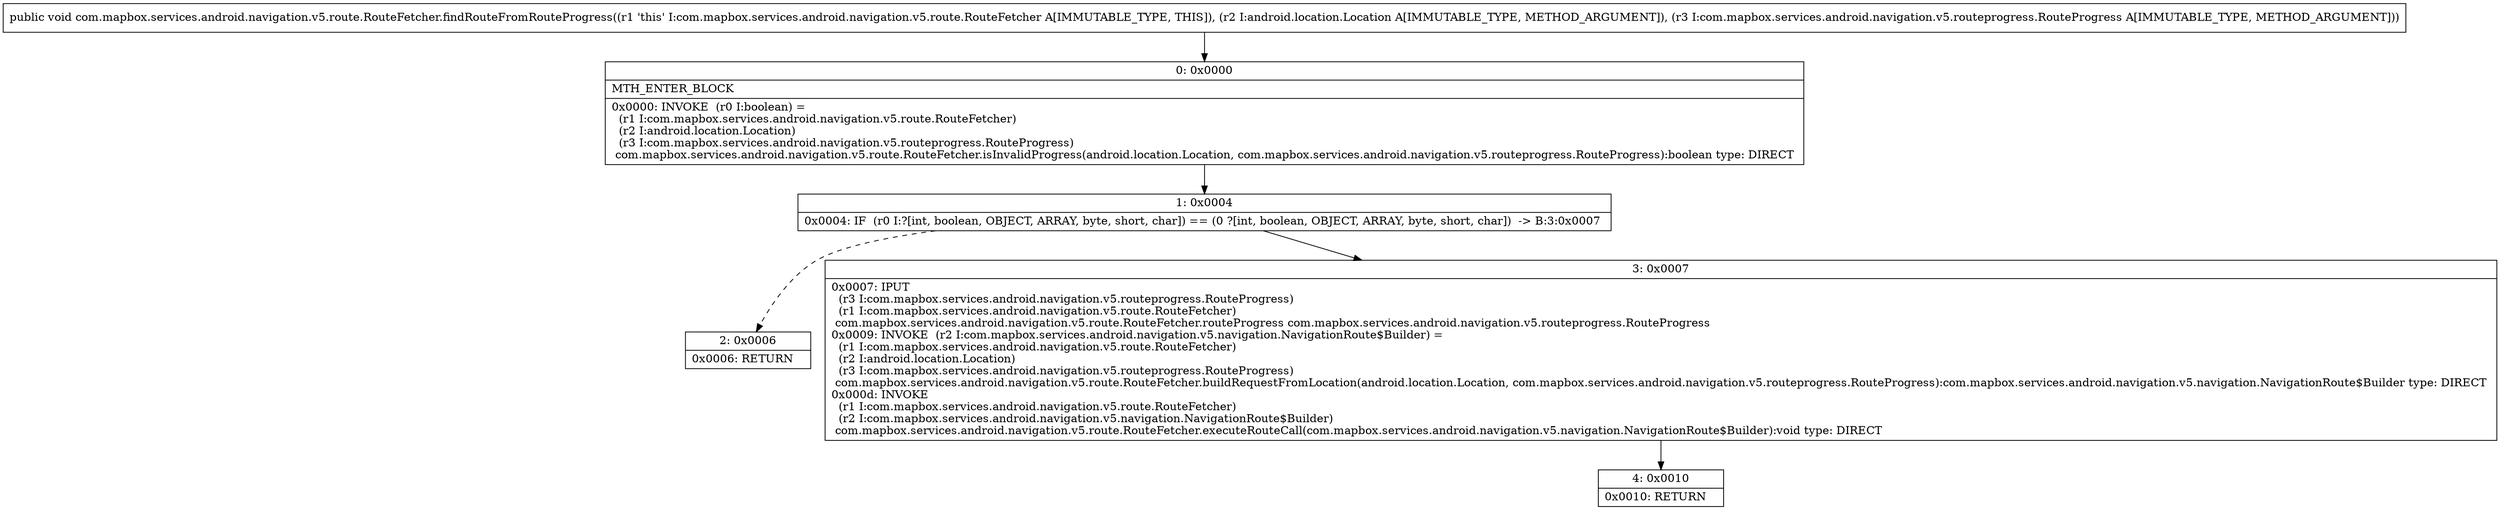 digraph "CFG forcom.mapbox.services.android.navigation.v5.route.RouteFetcher.findRouteFromRouteProgress(Landroid\/location\/Location;Lcom\/mapbox\/services\/android\/navigation\/v5\/routeprogress\/RouteProgress;)V" {
Node_0 [shape=record,label="{0\:\ 0x0000|MTH_ENTER_BLOCK\l|0x0000: INVOKE  (r0 I:boolean) = \l  (r1 I:com.mapbox.services.android.navigation.v5.route.RouteFetcher)\l  (r2 I:android.location.Location)\l  (r3 I:com.mapbox.services.android.navigation.v5.routeprogress.RouteProgress)\l com.mapbox.services.android.navigation.v5.route.RouteFetcher.isInvalidProgress(android.location.Location, com.mapbox.services.android.navigation.v5.routeprogress.RouteProgress):boolean type: DIRECT \l}"];
Node_1 [shape=record,label="{1\:\ 0x0004|0x0004: IF  (r0 I:?[int, boolean, OBJECT, ARRAY, byte, short, char]) == (0 ?[int, boolean, OBJECT, ARRAY, byte, short, char])  \-\> B:3:0x0007 \l}"];
Node_2 [shape=record,label="{2\:\ 0x0006|0x0006: RETURN   \l}"];
Node_3 [shape=record,label="{3\:\ 0x0007|0x0007: IPUT  \l  (r3 I:com.mapbox.services.android.navigation.v5.routeprogress.RouteProgress)\l  (r1 I:com.mapbox.services.android.navigation.v5.route.RouteFetcher)\l com.mapbox.services.android.navigation.v5.route.RouteFetcher.routeProgress com.mapbox.services.android.navigation.v5.routeprogress.RouteProgress \l0x0009: INVOKE  (r2 I:com.mapbox.services.android.navigation.v5.navigation.NavigationRoute$Builder) = \l  (r1 I:com.mapbox.services.android.navigation.v5.route.RouteFetcher)\l  (r2 I:android.location.Location)\l  (r3 I:com.mapbox.services.android.navigation.v5.routeprogress.RouteProgress)\l com.mapbox.services.android.navigation.v5.route.RouteFetcher.buildRequestFromLocation(android.location.Location, com.mapbox.services.android.navigation.v5.routeprogress.RouteProgress):com.mapbox.services.android.navigation.v5.navigation.NavigationRoute$Builder type: DIRECT \l0x000d: INVOKE  \l  (r1 I:com.mapbox.services.android.navigation.v5.route.RouteFetcher)\l  (r2 I:com.mapbox.services.android.navigation.v5.navigation.NavigationRoute$Builder)\l com.mapbox.services.android.navigation.v5.route.RouteFetcher.executeRouteCall(com.mapbox.services.android.navigation.v5.navigation.NavigationRoute$Builder):void type: DIRECT \l}"];
Node_4 [shape=record,label="{4\:\ 0x0010|0x0010: RETURN   \l}"];
MethodNode[shape=record,label="{public void com.mapbox.services.android.navigation.v5.route.RouteFetcher.findRouteFromRouteProgress((r1 'this' I:com.mapbox.services.android.navigation.v5.route.RouteFetcher A[IMMUTABLE_TYPE, THIS]), (r2 I:android.location.Location A[IMMUTABLE_TYPE, METHOD_ARGUMENT]), (r3 I:com.mapbox.services.android.navigation.v5.routeprogress.RouteProgress A[IMMUTABLE_TYPE, METHOD_ARGUMENT])) }"];
MethodNode -> Node_0;
Node_0 -> Node_1;
Node_1 -> Node_2[style=dashed];
Node_1 -> Node_3;
Node_3 -> Node_4;
}

